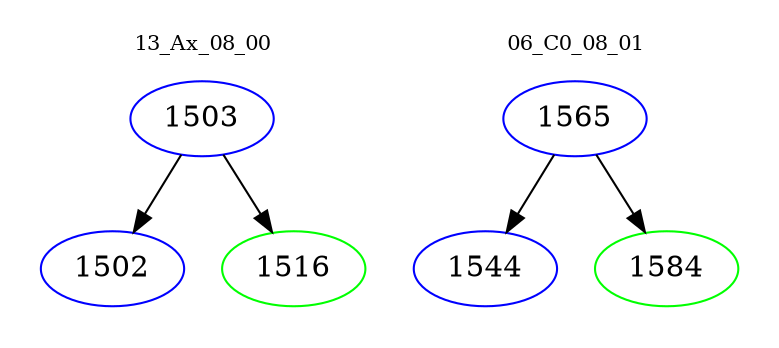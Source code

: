 digraph{
subgraph cluster_0 {
color = white
label = "13_Ax_08_00";
fontsize=10;
T0_1503 [label="1503", color="blue"]
T0_1503 -> T0_1502 [color="black"]
T0_1502 [label="1502", color="blue"]
T0_1503 -> T0_1516 [color="black"]
T0_1516 [label="1516", color="green"]
}
subgraph cluster_1 {
color = white
label = "06_C0_08_01";
fontsize=10;
T1_1565 [label="1565", color="blue"]
T1_1565 -> T1_1544 [color="black"]
T1_1544 [label="1544", color="blue"]
T1_1565 -> T1_1584 [color="black"]
T1_1584 [label="1584", color="green"]
}
}
